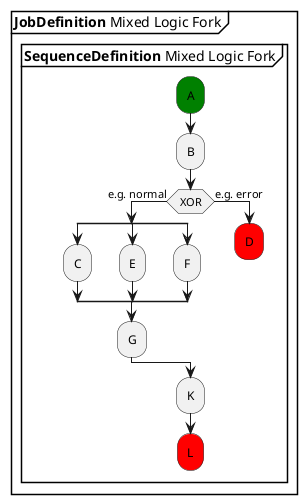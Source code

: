 /'

Tutorial - Mixed Logic Fork with possible Merge Topology
  
'/

@startuml 
partition "**JobDefinition** Mixed Logic Fork" {
group **SequenceDefinition** Mixed Logic Fork
      #green:A;
      :B;
  if (XOR) then (e.g. normal)
    split
      :C;
    split again  
      :E;
    split again  
      :F;
    end split  
      :G;
  else (e.g. error)
      #red:D;
      detach
  endif
      :K;
      #red:L;
end group
}      
@enduml